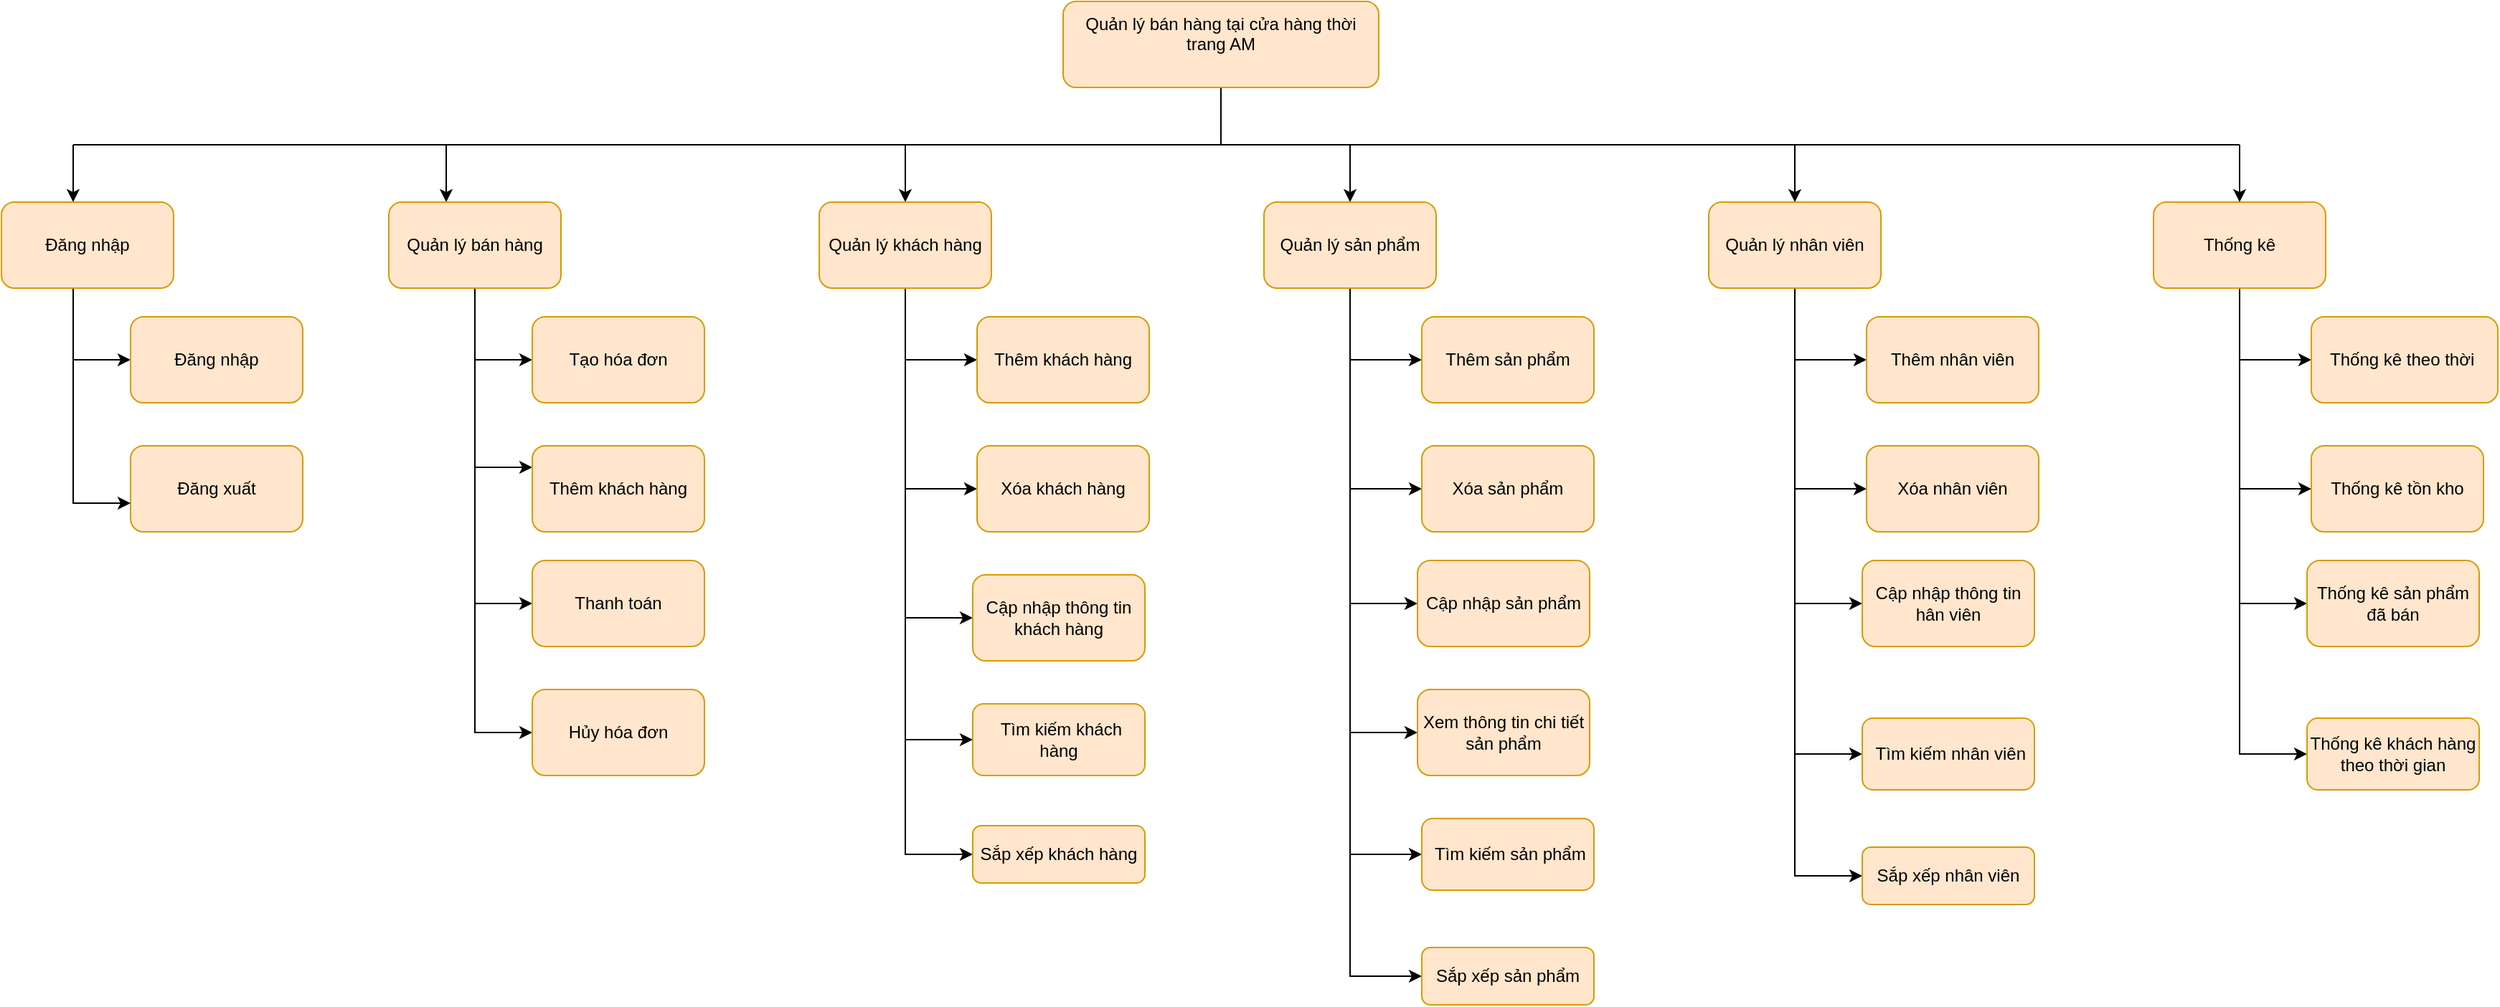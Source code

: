 <mxfile version="21.7.1" type="github">
  <diagram name="Page-1" id="oHARTKPdLtnAkvoKE4Um">
    <mxGraphModel dx="2390" dy="1104" grid="1" gridSize="10" guides="1" tooltips="1" connect="1" arrows="1" fold="1" page="1" pageScale="1" pageWidth="827" pageHeight="1169" math="0" shadow="0">
      <root>
        <mxCell id="0" />
        <mxCell id="1" parent="0" />
        <mxCell id="UXiYXtpkKjH5TabHA4qE-31" value="" style="edgeStyle=orthogonalEdgeStyle;rounded=0;orthogonalLoop=1;jettySize=auto;html=1;" edge="1" parent="1">
          <mxGeometry relative="1" as="geometry">
            <mxPoint x="946" y="50" as="sourcePoint" />
            <mxPoint x="340" y="160" as="targetPoint" />
            <Array as="points">
              <mxPoint x="880" y="50" />
              <mxPoint x="880" y="120" />
              <mxPoint x="340" y="120" />
            </Array>
          </mxGeometry>
        </mxCell>
        <mxCell id="UXiYXtpkKjH5TabHA4qE-33" value="" style="edgeStyle=orthogonalEdgeStyle;rounded=0;orthogonalLoop=1;jettySize=auto;html=1;" edge="1" parent="1" source="UXiYXtpkKjH5TabHA4qE-2" target="UXiYXtpkKjH5TabHA4qE-32">
          <mxGeometry relative="1" as="geometry">
            <Array as="points">
              <mxPoint x="880" y="120" />
              <mxPoint x="660" y="120" />
            </Array>
          </mxGeometry>
        </mxCell>
        <mxCell id="UXiYXtpkKjH5TabHA4qE-2" value="Quản lý bán hàng tại cửa hàng thời trang AM&lt;div style=&quot;border-color: var(--border-color); padding: 0px; margin: 0px;&quot;&gt;&lt;br style=&quot;border-color: var(--border-color); padding: 0px; margin: 0px; font-size: 15px; font-weight: 700;&quot;&gt;&lt;/div&gt;" style="rounded=1;whiteSpace=wrap;html=1;fillColor=#ffe6cc;strokeColor=#d79b00;labelBackgroundColor=none;labelBorderColor=none;" vertex="1" parent="1">
          <mxGeometry x="770" y="20" width="220" height="60" as="geometry" />
        </mxCell>
        <mxCell id="UXiYXtpkKjH5TabHA4qE-9" value="" style="endArrow=none;html=1;rounded=0;" edge="1" parent="1">
          <mxGeometry width="50" height="50" relative="1" as="geometry">
            <mxPoint x="80" y="120" as="sourcePoint" />
            <mxPoint x="1590" y="120" as="targetPoint" />
          </mxGeometry>
        </mxCell>
        <mxCell id="UXiYXtpkKjH5TabHA4qE-10" value="" style="endArrow=classic;html=1;rounded=0;" edge="1" parent="1">
          <mxGeometry width="50" height="50" relative="1" as="geometry">
            <mxPoint x="80" y="120" as="sourcePoint" />
            <mxPoint x="80" y="160" as="targetPoint" />
          </mxGeometry>
        </mxCell>
        <mxCell id="UXiYXtpkKjH5TabHA4qE-26" value="" style="endArrow=none;html=1;rounded=0;" edge="1" parent="1">
          <mxGeometry width="50" height="50" relative="1" as="geometry">
            <mxPoint x="80" y="320" as="sourcePoint" />
            <mxPoint x="80" y="320" as="targetPoint" />
          </mxGeometry>
        </mxCell>
        <mxCell id="UXiYXtpkKjH5TabHA4qE-58" style="edgeStyle=orthogonalEdgeStyle;rounded=0;orthogonalLoop=1;jettySize=auto;html=1;strokeColor=none;" edge="1" parent="1">
          <mxGeometry relative="1" as="geometry">
            <mxPoint x="354" y="580" as="targetPoint" />
            <mxPoint x="354" y="220" as="sourcePoint" />
          </mxGeometry>
        </mxCell>
        <mxCell id="UXiYXtpkKjH5TabHA4qE-66" style="edgeStyle=orthogonalEdgeStyle;rounded=0;orthogonalLoop=1;jettySize=auto;html=1;entryX=0;entryY=0.5;entryDx=0;entryDy=0;" edge="1" parent="1" source="UXiYXtpkKjH5TabHA4qE-30" target="UXiYXtpkKjH5TabHA4qE-34">
          <mxGeometry relative="1" as="geometry" />
        </mxCell>
        <mxCell id="UXiYXtpkKjH5TabHA4qE-67" style="edgeStyle=orthogonalEdgeStyle;rounded=0;orthogonalLoop=1;jettySize=auto;html=1;entryX=0;entryY=0.25;entryDx=0;entryDy=0;" edge="1" parent="1" source="UXiYXtpkKjH5TabHA4qE-30" target="UXiYXtpkKjH5TabHA4qE-39">
          <mxGeometry relative="1" as="geometry" />
        </mxCell>
        <mxCell id="UXiYXtpkKjH5TabHA4qE-68" style="edgeStyle=orthogonalEdgeStyle;rounded=0;orthogonalLoop=1;jettySize=auto;html=1;entryX=0;entryY=0.5;entryDx=0;entryDy=0;" edge="1" parent="1" source="UXiYXtpkKjH5TabHA4qE-30" target="UXiYXtpkKjH5TabHA4qE-61">
          <mxGeometry relative="1" as="geometry" />
        </mxCell>
        <mxCell id="UXiYXtpkKjH5TabHA4qE-74" style="edgeStyle=orthogonalEdgeStyle;rounded=0;orthogonalLoop=1;jettySize=auto;html=1;entryX=0;entryY=0.5;entryDx=0;entryDy=0;" edge="1" parent="1" source="UXiYXtpkKjH5TabHA4qE-30" target="UXiYXtpkKjH5TabHA4qE-72">
          <mxGeometry relative="1" as="geometry" />
        </mxCell>
        <mxCell id="UXiYXtpkKjH5TabHA4qE-30" value="Quản lý bán hàng" style="whiteSpace=wrap;html=1;fillColor=#ffe6cc;strokeColor=#d79b00;rounded=1;labelBackgroundColor=none;labelBorderColor=none;" vertex="1" parent="1">
          <mxGeometry x="300" y="160" width="120" height="60" as="geometry" />
        </mxCell>
        <mxCell id="UXiYXtpkKjH5TabHA4qE-79" style="edgeStyle=orthogonalEdgeStyle;rounded=0;orthogonalLoop=1;jettySize=auto;html=1;entryX=0;entryY=0.5;entryDx=0;entryDy=0;" edge="1" parent="1" source="UXiYXtpkKjH5TabHA4qE-32" target="UXiYXtpkKjH5TabHA4qE-77">
          <mxGeometry relative="1" as="geometry" />
        </mxCell>
        <mxCell id="UXiYXtpkKjH5TabHA4qE-80" style="edgeStyle=orthogonalEdgeStyle;rounded=0;orthogonalLoop=1;jettySize=auto;html=1;entryX=0;entryY=0.5;entryDx=0;entryDy=0;" edge="1" parent="1" source="UXiYXtpkKjH5TabHA4qE-32" target="UXiYXtpkKjH5TabHA4qE-78">
          <mxGeometry relative="1" as="geometry" />
        </mxCell>
        <mxCell id="UXiYXtpkKjH5TabHA4qE-84" style="edgeStyle=orthogonalEdgeStyle;rounded=0;orthogonalLoop=1;jettySize=auto;html=1;entryX=0;entryY=0.5;entryDx=0;entryDy=0;" edge="1" parent="1" source="UXiYXtpkKjH5TabHA4qE-32" target="UXiYXtpkKjH5TabHA4qE-82">
          <mxGeometry relative="1" as="geometry" />
        </mxCell>
        <mxCell id="UXiYXtpkKjH5TabHA4qE-87" style="edgeStyle=orthogonalEdgeStyle;rounded=0;orthogonalLoop=1;jettySize=auto;html=1;entryX=0;entryY=0.5;entryDx=0;entryDy=0;" edge="1" parent="1" source="UXiYXtpkKjH5TabHA4qE-32" target="UXiYXtpkKjH5TabHA4qE-85">
          <mxGeometry relative="1" as="geometry" />
        </mxCell>
        <mxCell id="UXiYXtpkKjH5TabHA4qE-90" style="edgeStyle=orthogonalEdgeStyle;rounded=0;orthogonalLoop=1;jettySize=auto;html=1;entryX=0;entryY=0.5;entryDx=0;entryDy=0;" edge="1" parent="1" source="UXiYXtpkKjH5TabHA4qE-32" target="UXiYXtpkKjH5TabHA4qE-86">
          <mxGeometry relative="1" as="geometry" />
        </mxCell>
        <mxCell id="UXiYXtpkKjH5TabHA4qE-32" value="Quản lý khách hàng&lt;br&gt;" style="rounded=1;whiteSpace=wrap;html=1;fillColor=#ffe6cc;strokeColor=#d79b00;labelBackgroundColor=none;labelBorderColor=none;" vertex="1" parent="1">
          <mxGeometry x="600" y="160" width="120" height="60" as="geometry" />
        </mxCell>
        <mxCell id="UXiYXtpkKjH5TabHA4qE-34" value="Tạo hóa đơn" style="whiteSpace=wrap;html=1;fillColor=#ffe6cc;strokeColor=#d79b00;rounded=1;labelBackgroundColor=none;labelBorderColor=none;" vertex="1" parent="1">
          <mxGeometry x="400" y="240" width="120" height="60" as="geometry" />
        </mxCell>
        <mxCell id="UXiYXtpkKjH5TabHA4qE-39" value="Thêm khách hàng" style="whiteSpace=wrap;html=1;fillColor=#ffe6cc;strokeColor=#d79b00;rounded=1;labelBackgroundColor=none;labelBorderColor=none;" vertex="1" parent="1">
          <mxGeometry x="400" y="330" width="120" height="60" as="geometry" />
        </mxCell>
        <mxCell id="UXiYXtpkKjH5TabHA4qE-41" value="" style="edgeStyle=orthogonalEdgeStyle;rounded=0;orthogonalLoop=1;jettySize=auto;html=1;" edge="1" parent="1" source="UXiYXtpkKjH5TabHA4qE-43" target="UXiYXtpkKjH5TabHA4qE-44">
          <mxGeometry relative="1" as="geometry">
            <Array as="points">
              <mxPoint x="80" y="270" />
            </Array>
          </mxGeometry>
        </mxCell>
        <mxCell id="UXiYXtpkKjH5TabHA4qE-43" value="Đăng nhập" style="whiteSpace=wrap;html=1;fillColor=#ffe6cc;strokeColor=#d79b00;rounded=1;labelBackgroundColor=none;labelBorderColor=none;" vertex="1" parent="1">
          <mxGeometry x="30" y="160" width="120" height="60" as="geometry" />
        </mxCell>
        <mxCell id="UXiYXtpkKjH5TabHA4qE-44" value="Đăng nhập" style="whiteSpace=wrap;html=1;fillColor=#ffe6cc;strokeColor=#d79b00;rounded=1;labelBackgroundColor=none;labelBorderColor=none;" vertex="1" parent="1">
          <mxGeometry x="120" y="240" width="120" height="60" as="geometry" />
        </mxCell>
        <mxCell id="UXiYXtpkKjH5TabHA4qE-45" value="Đăng xuất" style="whiteSpace=wrap;html=1;fillColor=#ffe6cc;strokeColor=#d79b00;rounded=1;labelBackgroundColor=none;labelBorderColor=none;" vertex="1" parent="1">
          <mxGeometry x="120" y="330" width="120" height="60" as="geometry" />
        </mxCell>
        <mxCell id="UXiYXtpkKjH5TabHA4qE-50" value="" style="edgeStyle=orthogonalEdgeStyle;rounded=0;orthogonalLoop=1;jettySize=auto;html=1;" edge="1" parent="1">
          <mxGeometry relative="1" as="geometry">
            <Array as="points">
              <mxPoint x="80" y="370" />
            </Array>
            <mxPoint x="80" y="270" as="sourcePoint" />
            <mxPoint x="120" y="370" as="targetPoint" />
          </mxGeometry>
        </mxCell>
        <mxCell id="UXiYXtpkKjH5TabHA4qE-61" value="Thanh toán" style="whiteSpace=wrap;html=1;fillColor=#ffe6cc;strokeColor=#d79b00;rounded=1;labelBackgroundColor=none;labelBorderColor=none;" vertex="1" parent="1">
          <mxGeometry x="400" y="410" width="120" height="60" as="geometry" />
        </mxCell>
        <mxCell id="UXiYXtpkKjH5TabHA4qE-72" value="Hủy hóa đơn" style="whiteSpace=wrap;html=1;fillColor=#ffe6cc;strokeColor=#d79b00;rounded=1;labelBackgroundColor=none;labelBorderColor=none;" vertex="1" parent="1">
          <mxGeometry x="400" y="500" width="120" height="60" as="geometry" />
        </mxCell>
        <mxCell id="UXiYXtpkKjH5TabHA4qE-77" value="Thêm khách hàng" style="whiteSpace=wrap;html=1;fillColor=#ffe6cc;strokeColor=#d79b00;rounded=1;labelBackgroundColor=none;labelBorderColor=none;" vertex="1" parent="1">
          <mxGeometry x="710" y="240" width="120" height="60" as="geometry" />
        </mxCell>
        <mxCell id="UXiYXtpkKjH5TabHA4qE-78" value="Xóa khách hàng" style="whiteSpace=wrap;html=1;fillColor=#ffe6cc;strokeColor=#d79b00;rounded=1;labelBackgroundColor=none;labelBorderColor=none;" vertex="1" parent="1">
          <mxGeometry x="710" y="330" width="120" height="60" as="geometry" />
        </mxCell>
        <mxCell id="UXiYXtpkKjH5TabHA4qE-82" value="Cập nhập thông tin khách hàng" style="whiteSpace=wrap;html=1;fillColor=#ffe6cc;strokeColor=#d79b00;rounded=1;labelBackgroundColor=none;labelBorderColor=none;" vertex="1" parent="1">
          <mxGeometry x="707" y="420" width="120" height="60" as="geometry" />
        </mxCell>
        <mxCell id="UXiYXtpkKjH5TabHA4qE-85" value="&amp;nbsp;Tìm kiếm khách hàng" style="whiteSpace=wrap;html=1;fillColor=#ffe6cc;strokeColor=#d79b00;rounded=1;labelBackgroundColor=none;labelBorderColor=none;" vertex="1" parent="1">
          <mxGeometry x="707" y="510" width="120" height="50" as="geometry" />
        </mxCell>
        <mxCell id="UXiYXtpkKjH5TabHA4qE-86" value="Sắp xếp khách hàng" style="whiteSpace=wrap;html=1;fillColor=#ffe6cc;strokeColor=#d79b00;rounded=1;labelBackgroundColor=none;labelBorderColor=none;" vertex="1" parent="1">
          <mxGeometry x="707" y="595" width="120" height="40" as="geometry" />
        </mxCell>
        <mxCell id="UXiYXtpkKjH5TabHA4qE-158" style="edgeStyle=orthogonalEdgeStyle;rounded=0;orthogonalLoop=1;jettySize=auto;html=1;entryX=0;entryY=0.5;entryDx=0;entryDy=0;" edge="1" parent="1" source="UXiYXtpkKjH5TabHA4qE-164" target="UXiYXtpkKjH5TabHA4qE-165">
          <mxGeometry relative="1" as="geometry" />
        </mxCell>
        <mxCell id="UXiYXtpkKjH5TabHA4qE-159" style="edgeStyle=orthogonalEdgeStyle;rounded=0;orthogonalLoop=1;jettySize=auto;html=1;entryX=0;entryY=0.5;entryDx=0;entryDy=0;" edge="1" parent="1" source="UXiYXtpkKjH5TabHA4qE-164" target="UXiYXtpkKjH5TabHA4qE-166">
          <mxGeometry relative="1" as="geometry" />
        </mxCell>
        <mxCell id="UXiYXtpkKjH5TabHA4qE-160" style="edgeStyle=orthogonalEdgeStyle;rounded=0;orthogonalLoop=1;jettySize=auto;html=1;entryX=0;entryY=0.5;entryDx=0;entryDy=0;" edge="1" parent="1" source="UXiYXtpkKjH5TabHA4qE-164" target="UXiYXtpkKjH5TabHA4qE-167">
          <mxGeometry relative="1" as="geometry" />
        </mxCell>
        <mxCell id="UXiYXtpkKjH5TabHA4qE-161" style="edgeStyle=orthogonalEdgeStyle;rounded=0;orthogonalLoop=1;jettySize=auto;html=1;entryX=0;entryY=0.5;entryDx=0;entryDy=0;" edge="1" parent="1" source="UXiYXtpkKjH5TabHA4qE-164" target="UXiYXtpkKjH5TabHA4qE-168">
          <mxGeometry relative="1" as="geometry" />
        </mxCell>
        <mxCell id="UXiYXtpkKjH5TabHA4qE-162" style="edgeStyle=orthogonalEdgeStyle;rounded=0;orthogonalLoop=1;jettySize=auto;html=1;entryX=0;entryY=0.5;entryDx=0;entryDy=0;" edge="1" parent="1" source="UXiYXtpkKjH5TabHA4qE-164" target="UXiYXtpkKjH5TabHA4qE-169">
          <mxGeometry relative="1" as="geometry" />
        </mxCell>
        <mxCell id="UXiYXtpkKjH5TabHA4qE-163" style="edgeStyle=orthogonalEdgeStyle;rounded=0;orthogonalLoop=1;jettySize=auto;html=1;entryX=0;entryY=0.5;entryDx=0;entryDy=0;" edge="1" parent="1" source="UXiYXtpkKjH5TabHA4qE-164" target="UXiYXtpkKjH5TabHA4qE-170">
          <mxGeometry relative="1" as="geometry" />
        </mxCell>
        <mxCell id="UXiYXtpkKjH5TabHA4qE-164" value="Quản lý sản phẩm" style="rounded=1;whiteSpace=wrap;html=1;fillColor=#ffe6cc;strokeColor=#d79b00;labelBackgroundColor=none;labelBorderColor=none;" vertex="1" parent="1">
          <mxGeometry x="910" y="160" width="120" height="60" as="geometry" />
        </mxCell>
        <mxCell id="UXiYXtpkKjH5TabHA4qE-165" value="Thêm sản phẩm" style="whiteSpace=wrap;html=1;fillColor=#ffe6cc;strokeColor=#d79b00;rounded=1;labelBackgroundColor=none;labelBorderColor=none;" vertex="1" parent="1">
          <mxGeometry x="1020" y="240" width="120" height="60" as="geometry" />
        </mxCell>
        <mxCell id="UXiYXtpkKjH5TabHA4qE-166" value="Xóa sản phẩm" style="whiteSpace=wrap;html=1;fillColor=#ffe6cc;strokeColor=#d79b00;rounded=1;labelBackgroundColor=none;labelBorderColor=none;" vertex="1" parent="1">
          <mxGeometry x="1020" y="330" width="120" height="60" as="geometry" />
        </mxCell>
        <mxCell id="UXiYXtpkKjH5TabHA4qE-167" value="Cập nhập sản phẩm" style="whiteSpace=wrap;html=1;fillColor=#ffe6cc;strokeColor=#d79b00;rounded=1;labelBackgroundColor=none;labelBorderColor=none;" vertex="1" parent="1">
          <mxGeometry x="1017" y="410" width="120" height="60" as="geometry" />
        </mxCell>
        <mxCell id="UXiYXtpkKjH5TabHA4qE-168" value="Xem thông tin chi tiết sản phẩm" style="whiteSpace=wrap;html=1;fillColor=#ffe6cc;strokeColor=#d79b00;rounded=1;labelBackgroundColor=none;labelBorderColor=none;" vertex="1" parent="1">
          <mxGeometry x="1017" y="500" width="120" height="60" as="geometry" />
        </mxCell>
        <mxCell id="UXiYXtpkKjH5TabHA4qE-169" value="&amp;nbsp;Tìm kiếm sản phẩm" style="whiteSpace=wrap;html=1;fillColor=#ffe6cc;strokeColor=#d79b00;rounded=1;labelBackgroundColor=none;labelBorderColor=none;" vertex="1" parent="1">
          <mxGeometry x="1020" y="590" width="120" height="50" as="geometry" />
        </mxCell>
        <mxCell id="UXiYXtpkKjH5TabHA4qE-170" value="Sắp xếp sản phẩm" style="whiteSpace=wrap;html=1;fillColor=#ffe6cc;strokeColor=#d79b00;rounded=1;labelBackgroundColor=none;labelBorderColor=none;" vertex="1" parent="1">
          <mxGeometry x="1020" y="680" width="120" height="40" as="geometry" />
        </mxCell>
        <mxCell id="UXiYXtpkKjH5TabHA4qE-174" value="" style="endArrow=classic;html=1;rounded=0;" edge="1" parent="1" target="UXiYXtpkKjH5TabHA4qE-164">
          <mxGeometry width="50" height="50" relative="1" as="geometry">
            <mxPoint x="970" y="120" as="sourcePoint" />
            <mxPoint x="780" y="330" as="targetPoint" />
          </mxGeometry>
        </mxCell>
        <mxCell id="UXiYXtpkKjH5TabHA4qE-175" style="edgeStyle=orthogonalEdgeStyle;rounded=0;orthogonalLoop=1;jettySize=auto;html=1;entryX=0;entryY=0.5;entryDx=0;entryDy=0;" edge="1" parent="1" source="UXiYXtpkKjH5TabHA4qE-181" target="UXiYXtpkKjH5TabHA4qE-182">
          <mxGeometry relative="1" as="geometry" />
        </mxCell>
        <mxCell id="UXiYXtpkKjH5TabHA4qE-176" style="edgeStyle=orthogonalEdgeStyle;rounded=0;orthogonalLoop=1;jettySize=auto;html=1;entryX=0;entryY=0.5;entryDx=0;entryDy=0;" edge="1" parent="1" source="UXiYXtpkKjH5TabHA4qE-181" target="UXiYXtpkKjH5TabHA4qE-183">
          <mxGeometry relative="1" as="geometry" />
        </mxCell>
        <mxCell id="UXiYXtpkKjH5TabHA4qE-177" style="edgeStyle=orthogonalEdgeStyle;rounded=0;orthogonalLoop=1;jettySize=auto;html=1;entryX=0;entryY=0.5;entryDx=0;entryDy=0;" edge="1" parent="1" source="UXiYXtpkKjH5TabHA4qE-181" target="UXiYXtpkKjH5TabHA4qE-184">
          <mxGeometry relative="1" as="geometry" />
        </mxCell>
        <mxCell id="UXiYXtpkKjH5TabHA4qE-179" style="edgeStyle=orthogonalEdgeStyle;rounded=0;orthogonalLoop=1;jettySize=auto;html=1;entryX=0;entryY=0.5;entryDx=0;entryDy=0;" edge="1" parent="1" source="UXiYXtpkKjH5TabHA4qE-181" target="UXiYXtpkKjH5TabHA4qE-186">
          <mxGeometry relative="1" as="geometry" />
        </mxCell>
        <mxCell id="UXiYXtpkKjH5TabHA4qE-180" style="edgeStyle=orthogonalEdgeStyle;rounded=0;orthogonalLoop=1;jettySize=auto;html=1;entryX=0;entryY=0.5;entryDx=0;entryDy=0;" edge="1" parent="1" source="UXiYXtpkKjH5TabHA4qE-181" target="UXiYXtpkKjH5TabHA4qE-187">
          <mxGeometry relative="1" as="geometry" />
        </mxCell>
        <mxCell id="UXiYXtpkKjH5TabHA4qE-181" value="Quản lý nhân viên&lt;br&gt;" style="rounded=1;whiteSpace=wrap;html=1;fillColor=#ffe6cc;strokeColor=#d79b00;labelBackgroundColor=none;labelBorderColor=none;" vertex="1" parent="1">
          <mxGeometry x="1220" y="160" width="120" height="60" as="geometry" />
        </mxCell>
        <mxCell id="UXiYXtpkKjH5TabHA4qE-182" value="Thêm nhân viên" style="whiteSpace=wrap;html=1;fillColor=#ffe6cc;strokeColor=#d79b00;rounded=1;labelBackgroundColor=none;labelBorderColor=none;" vertex="1" parent="1">
          <mxGeometry x="1330" y="240" width="120" height="60" as="geometry" />
        </mxCell>
        <mxCell id="UXiYXtpkKjH5TabHA4qE-183" value="Xóa nhân viên" style="whiteSpace=wrap;html=1;fillColor=#ffe6cc;strokeColor=#d79b00;rounded=1;labelBackgroundColor=none;labelBorderColor=none;" vertex="1" parent="1">
          <mxGeometry x="1330" y="330" width="120" height="60" as="geometry" />
        </mxCell>
        <mxCell id="UXiYXtpkKjH5TabHA4qE-184" value="Cập nhập thông tin hân viên" style="whiteSpace=wrap;html=1;fillColor=#ffe6cc;strokeColor=#d79b00;rounded=1;labelBackgroundColor=none;labelBorderColor=none;" vertex="1" parent="1">
          <mxGeometry x="1327" y="410" width="120" height="60" as="geometry" />
        </mxCell>
        <mxCell id="UXiYXtpkKjH5TabHA4qE-186" value="&amp;nbsp;Tìm kiếm nhân viên" style="whiteSpace=wrap;html=1;fillColor=#ffe6cc;strokeColor=#d79b00;rounded=1;labelBackgroundColor=none;labelBorderColor=none;" vertex="1" parent="1">
          <mxGeometry x="1327" y="520" width="120" height="50" as="geometry" />
        </mxCell>
        <mxCell id="UXiYXtpkKjH5TabHA4qE-187" value="Sắp xếp nhân viên" style="whiteSpace=wrap;html=1;fillColor=#ffe6cc;strokeColor=#d79b00;rounded=1;labelBackgroundColor=none;labelBorderColor=none;" vertex="1" parent="1">
          <mxGeometry x="1327" y="610" width="120" height="40" as="geometry" />
        </mxCell>
        <mxCell id="UXiYXtpkKjH5TabHA4qE-188" value="" style="endArrow=classic;html=1;rounded=0;entryX=0.5;entryY=0;entryDx=0;entryDy=0;" edge="1" parent="1" target="UXiYXtpkKjH5TabHA4qE-181">
          <mxGeometry width="50" height="50" relative="1" as="geometry">
            <mxPoint x="1280" y="120" as="sourcePoint" />
            <mxPoint x="1270" y="70" as="targetPoint" />
          </mxGeometry>
        </mxCell>
        <mxCell id="UXiYXtpkKjH5TabHA4qE-189" style="edgeStyle=orthogonalEdgeStyle;rounded=0;orthogonalLoop=1;jettySize=auto;html=1;entryX=0;entryY=0.5;entryDx=0;entryDy=0;" edge="1" parent="1" source="UXiYXtpkKjH5TabHA4qE-194" target="UXiYXtpkKjH5TabHA4qE-195">
          <mxGeometry relative="1" as="geometry" />
        </mxCell>
        <mxCell id="UXiYXtpkKjH5TabHA4qE-190" style="edgeStyle=orthogonalEdgeStyle;rounded=0;orthogonalLoop=1;jettySize=auto;html=1;entryX=0;entryY=0.5;entryDx=0;entryDy=0;" edge="1" parent="1" source="UXiYXtpkKjH5TabHA4qE-194" target="UXiYXtpkKjH5TabHA4qE-196">
          <mxGeometry relative="1" as="geometry" />
        </mxCell>
        <mxCell id="UXiYXtpkKjH5TabHA4qE-191" style="edgeStyle=orthogonalEdgeStyle;rounded=0;orthogonalLoop=1;jettySize=auto;html=1;entryX=0;entryY=0.5;entryDx=0;entryDy=0;" edge="1" parent="1" source="UXiYXtpkKjH5TabHA4qE-194" target="UXiYXtpkKjH5TabHA4qE-197">
          <mxGeometry relative="1" as="geometry" />
        </mxCell>
        <mxCell id="UXiYXtpkKjH5TabHA4qE-192" style="edgeStyle=orthogonalEdgeStyle;rounded=0;orthogonalLoop=1;jettySize=auto;html=1;entryX=0;entryY=0.5;entryDx=0;entryDy=0;" edge="1" parent="1" source="UXiYXtpkKjH5TabHA4qE-194" target="UXiYXtpkKjH5TabHA4qE-198">
          <mxGeometry relative="1" as="geometry" />
        </mxCell>
        <mxCell id="UXiYXtpkKjH5TabHA4qE-194" value="Thống kê" style="rounded=1;whiteSpace=wrap;html=1;fillColor=#ffe6cc;strokeColor=#d79b00;labelBackgroundColor=none;labelBorderColor=none;" vertex="1" parent="1">
          <mxGeometry x="1530" y="160" width="120" height="60" as="geometry" />
        </mxCell>
        <mxCell id="UXiYXtpkKjH5TabHA4qE-195" value="Thống kê theo thời&amp;nbsp;" style="whiteSpace=wrap;html=1;fillColor=#ffe6cc;strokeColor=#d79b00;rounded=1;labelBackgroundColor=none;labelBorderColor=none;" vertex="1" parent="1">
          <mxGeometry x="1640" y="240" width="130" height="60" as="geometry" />
        </mxCell>
        <mxCell id="UXiYXtpkKjH5TabHA4qE-196" value="Thống kê tồn kho" style="whiteSpace=wrap;html=1;fillColor=#ffe6cc;strokeColor=#d79b00;rounded=1;labelBackgroundColor=none;labelBorderColor=none;" vertex="1" parent="1">
          <mxGeometry x="1640" y="330" width="120" height="60" as="geometry" />
        </mxCell>
        <mxCell id="UXiYXtpkKjH5TabHA4qE-197" value="Thống kê sản phẩm đã bán" style="whiteSpace=wrap;html=1;fillColor=#ffe6cc;strokeColor=#d79b00;rounded=1;labelBackgroundColor=none;labelBorderColor=none;" vertex="1" parent="1">
          <mxGeometry x="1637" y="410" width="120" height="60" as="geometry" />
        </mxCell>
        <mxCell id="UXiYXtpkKjH5TabHA4qE-198" value="Thống kê khách hàng theo thời gian&lt;br&gt;" style="whiteSpace=wrap;html=1;fillColor=#ffe6cc;strokeColor=#d79b00;rounded=1;labelBackgroundColor=none;labelBorderColor=none;" vertex="1" parent="1">
          <mxGeometry x="1637" y="520" width="120" height="50" as="geometry" />
        </mxCell>
        <mxCell id="UXiYXtpkKjH5TabHA4qE-200" value="" style="endArrow=classic;html=1;rounded=0;" edge="1" parent="1" target="UXiYXtpkKjH5TabHA4qE-194">
          <mxGeometry width="50" height="50" relative="1" as="geometry">
            <mxPoint x="1590" y="120" as="sourcePoint" />
            <mxPoint x="1290" y="350" as="targetPoint" />
          </mxGeometry>
        </mxCell>
      </root>
    </mxGraphModel>
  </diagram>
</mxfile>
